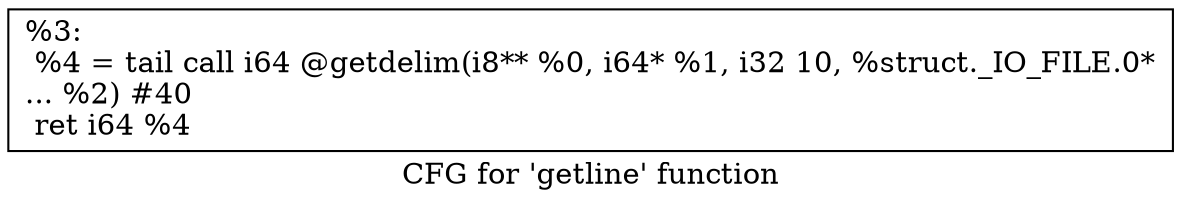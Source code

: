 digraph "CFG for 'getline' function" {
	label="CFG for 'getline' function";

	Node0x164b360 [shape=record,label="{%3:\l  %4 = tail call i64 @getdelim(i8** %0, i64* %1, i32 10, %struct._IO_FILE.0*\l... %2) #40\l  ret i64 %4\l}"];
}
